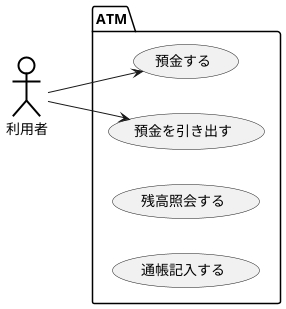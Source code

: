 @startuml 例題1
left to right direction
actor 利用者  #ffffff;line:black;line.bold;
package ATM {
usecase 預金する
usecase 預金を引き出す
usecase 残高照会する
usecase 通帳記入する
}
利用者 --> 預金する
利用者 --> 預金を引き出す
@enduml